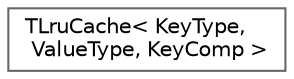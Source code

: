 digraph "Graphical Class Hierarchy"
{
 // INTERACTIVE_SVG=YES
 // LATEX_PDF_SIZE
  bgcolor="transparent";
  edge [fontname=Helvetica,fontsize=10,labelfontname=Helvetica,labelfontsize=10];
  node [fontname=Helvetica,fontsize=10,shape=box,height=0.2,width=0.4];
  rankdir="LR";
  Node0 [id="Node000000",label="TLruCache\< KeyType,\l ValueType, KeyComp \>",height=0.2,width=0.4,color="grey40", fillcolor="white", style="filled",URL="$de/d6b/classTLruCache.html",tooltip="Implements a Least Recently Used (LRU) cache."];
}
